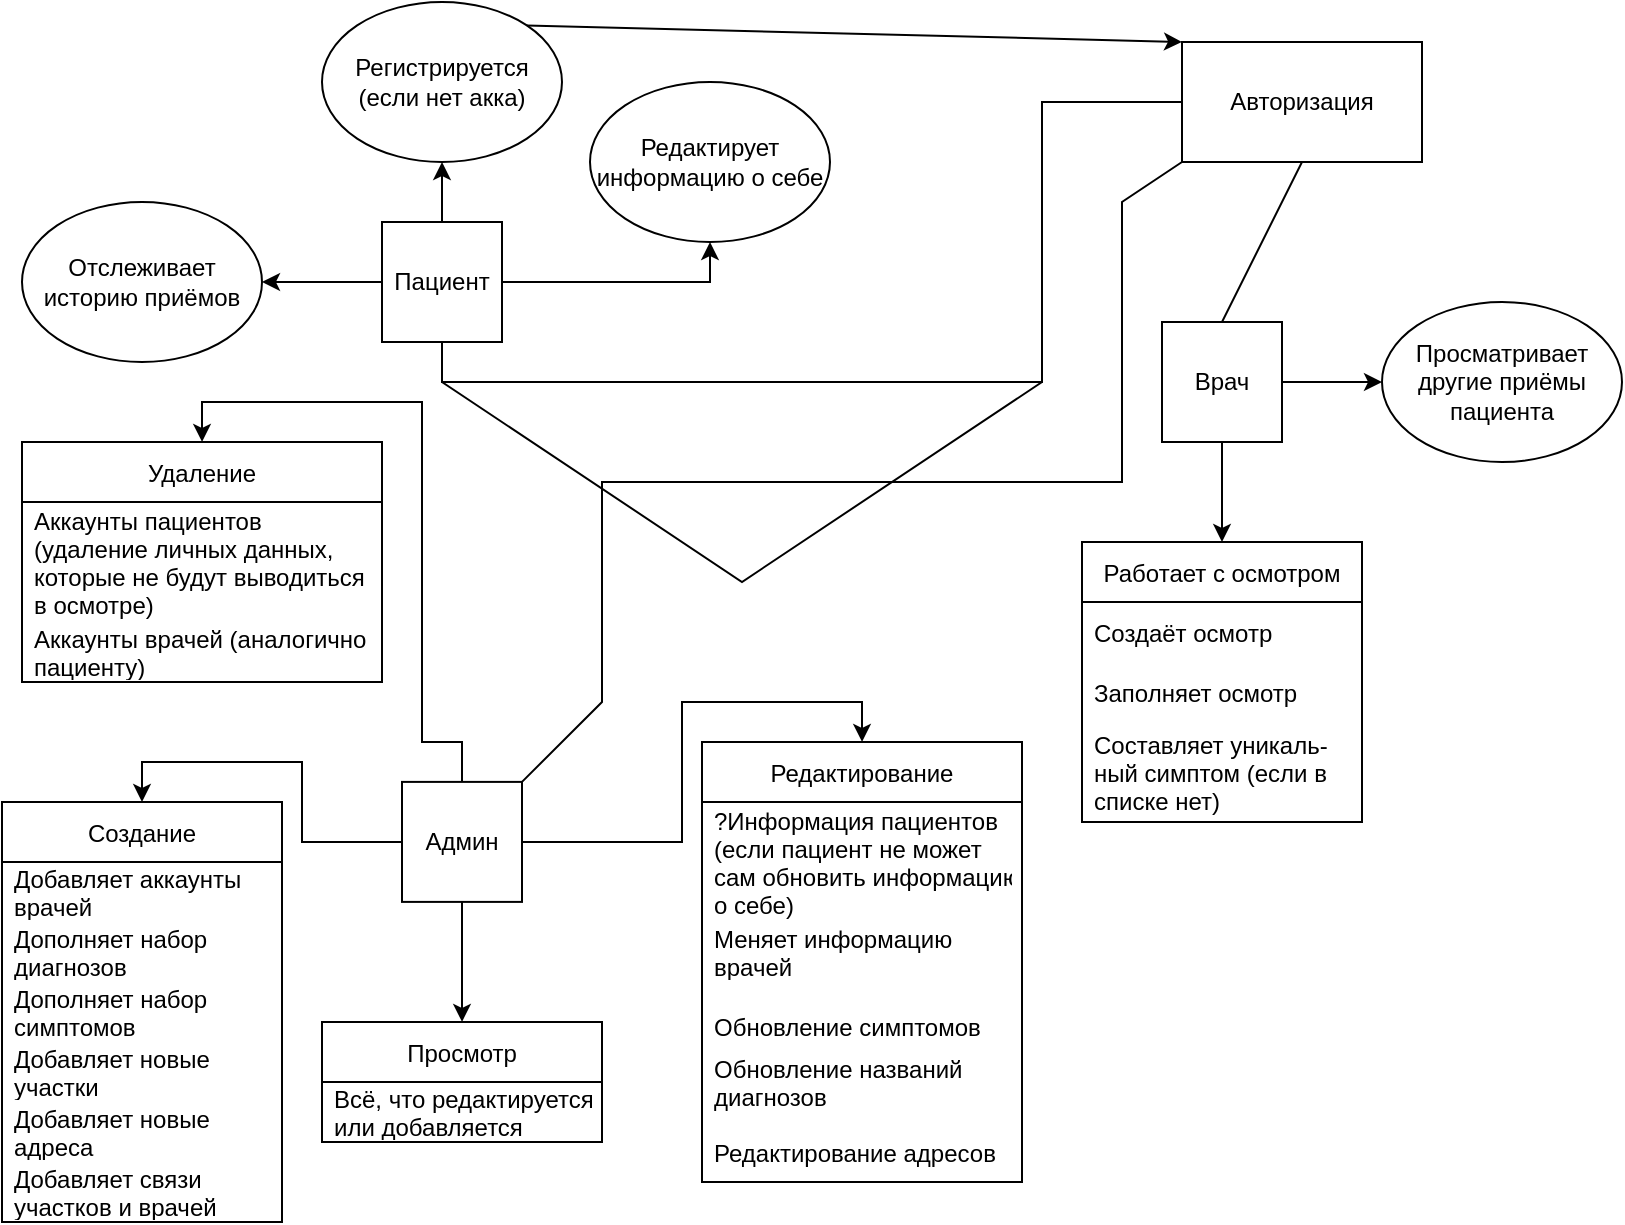 <mxfile version="20.3.0" type="device" pages="4"><diagram id="STMAJj8neRGxxWx9P_rT" name="Страница 1"><mxGraphModel dx="1038" dy="649" grid="1" gridSize="10" guides="1" tooltips="1" connect="1" arrows="1" fold="1" page="1" pageScale="1" pageWidth="827" pageHeight="1169" math="0" shadow="0"><root><mxCell id="0"/><mxCell id="1" parent="0"/><mxCell id="vxgDh4czj6DmxQm876m2-1" value="Авторизация" style="rounded=0;whiteSpace=wrap;html=1;" parent="1" vertex="1"><mxGeometry x="590" y="30" width="120" height="60" as="geometry"/></mxCell><mxCell id="vxgDh4czj6DmxQm876m2-8" style="edgeStyle=orthogonalEdgeStyle;rounded=0;orthogonalLoop=1;jettySize=auto;html=1;entryX=0.5;entryY=1;entryDx=0;entryDy=0;" parent="1" source="vxgDh4czj6DmxQm876m2-2" target="vxgDh4czj6DmxQm876m2-4" edge="1"><mxGeometry relative="1" as="geometry"/></mxCell><mxCell id="vxgDh4czj6DmxQm876m2-9" style="edgeStyle=orthogonalEdgeStyle;rounded=0;orthogonalLoop=1;jettySize=auto;html=1;entryX=1;entryY=0.5;entryDx=0;entryDy=0;" parent="1" source="vxgDh4czj6DmxQm876m2-2" target="vxgDh4czj6DmxQm876m2-5" edge="1"><mxGeometry relative="1" as="geometry"/></mxCell><mxCell id="vxgDh4czj6DmxQm876m2-37" style="edgeStyle=orthogonalEdgeStyle;rounded=0;orthogonalLoop=1;jettySize=auto;html=1;entryX=0.5;entryY=1;entryDx=0;entryDy=0;" parent="1" source="vxgDh4czj6DmxQm876m2-2" target="vxgDh4czj6DmxQm876m2-36" edge="1"><mxGeometry relative="1" as="geometry"/></mxCell><mxCell id="vxgDh4czj6DmxQm876m2-2" value="Пациент" style="rounded=0;whiteSpace=wrap;html=1;" parent="1" vertex="1"><mxGeometry x="190" y="120" width="60" height="60" as="geometry"/></mxCell><mxCell id="vxgDh4czj6DmxQm876m2-18" style="edgeStyle=orthogonalEdgeStyle;rounded=0;orthogonalLoop=1;jettySize=auto;html=1;entryX=0.5;entryY=0;entryDx=0;entryDy=0;" parent="1" source="vxgDh4czj6DmxQm876m2-3" target="vxgDh4czj6DmxQm876m2-11" edge="1"><mxGeometry relative="1" as="geometry"/></mxCell><mxCell id="vxgDh4czj6DmxQm876m2-19" style="edgeStyle=orthogonalEdgeStyle;rounded=0;orthogonalLoop=1;jettySize=auto;html=1;entryX=0;entryY=0.5;entryDx=0;entryDy=0;" parent="1" source="vxgDh4czj6DmxQm876m2-3" target="vxgDh4czj6DmxQm876m2-17" edge="1"><mxGeometry relative="1" as="geometry"/></mxCell><mxCell id="vxgDh4czj6DmxQm876m2-3" value="Врач" style="rounded=0;whiteSpace=wrap;html=1;" parent="1" vertex="1"><mxGeometry x="580" y="170" width="60" height="60" as="geometry"/></mxCell><mxCell id="vxgDh4czj6DmxQm876m2-4" value="Регистрируется (если нет акка)" style="ellipse;whiteSpace=wrap;html=1;" parent="1" vertex="1"><mxGeometry x="160" y="10" width="120" height="80" as="geometry"/></mxCell><mxCell id="vxgDh4czj6DmxQm876m2-5" value="Отслеживает историю приёмов" style="ellipse;whiteSpace=wrap;html=1;" parent="1" vertex="1"><mxGeometry x="10" y="110" width="120" height="80" as="geometry"/></mxCell><mxCell id="vxgDh4czj6DmxQm876m2-11" value="Работает с осмотром" style="swimlane;fontStyle=0;childLayout=stackLayout;horizontal=1;startSize=30;horizontalStack=0;resizeParent=1;resizeParentMax=0;resizeLast=0;collapsible=1;marginBottom=0;" parent="1" vertex="1"><mxGeometry x="540" y="280" width="140" height="140" as="geometry"><mxRectangle x="620" y="360" width="160" height="30" as="alternateBounds"/></mxGeometry></mxCell><mxCell id="vxgDh4czj6DmxQm876m2-12" value="Создаёт осмотр" style="text;strokeColor=none;fillColor=none;align=left;verticalAlign=middle;spacingLeft=4;spacingRight=4;overflow=hidden;points=[[0,0.5],[1,0.5]];portConstraint=eastwest;rotatable=0;" parent="vxgDh4czj6DmxQm876m2-11" vertex="1"><mxGeometry y="30" width="140" height="30" as="geometry"/></mxCell><mxCell id="vxgDh4czj6DmxQm876m2-13" value="Заполняет осмотр" style="text;strokeColor=none;fillColor=none;align=left;verticalAlign=middle;spacingLeft=4;spacingRight=4;overflow=hidden;points=[[0,0.5],[1,0.5]];portConstraint=eastwest;rotatable=0;" parent="vxgDh4czj6DmxQm876m2-11" vertex="1"><mxGeometry y="60" width="140" height="30" as="geometry"/></mxCell><mxCell id="vxgDh4czj6DmxQm876m2-14" value="Составляет уникаль-&#10;ный симптом (если в &#10;списке нет)" style="text;strokeColor=none;fillColor=none;align=left;verticalAlign=middle;spacingLeft=4;spacingRight=4;overflow=hidden;points=[[0,0.5],[1,0.5]];portConstraint=eastwest;rotatable=0;" parent="vxgDh4czj6DmxQm876m2-11" vertex="1"><mxGeometry y="90" width="140" height="50" as="geometry"/></mxCell><mxCell id="vxgDh4czj6DmxQm876m2-17" value="Просматривает другие приёмы пациента" style="ellipse;whiteSpace=wrap;html=1;" parent="1" vertex="1"><mxGeometry x="690" y="160" width="120" height="80" as="geometry"/></mxCell><mxCell id="vxgDh4czj6DmxQm876m2-23" value="Создание" style="swimlane;fontStyle=0;childLayout=stackLayout;horizontal=1;startSize=30;horizontalStack=0;resizeParent=1;resizeParentMax=0;resizeLast=0;collapsible=1;marginBottom=0;" parent="1" vertex="1"><mxGeometry y="410" width="140" height="210" as="geometry"/></mxCell><mxCell id="vxgDh4czj6DmxQm876m2-25" value="Добавляет аккаунты&#10;врачей" style="text;strokeColor=none;fillColor=none;align=left;verticalAlign=middle;spacingLeft=4;spacingRight=4;overflow=hidden;points=[[0,0.5],[1,0.5]];portConstraint=eastwest;rotatable=0;" parent="vxgDh4czj6DmxQm876m2-23" vertex="1"><mxGeometry y="30" width="140" height="30" as="geometry"/></mxCell><mxCell id="vxgDh4czj6DmxQm876m2-26" value="Дополняет набор&#10;диагнозов" style="text;strokeColor=none;fillColor=none;align=left;verticalAlign=middle;spacingLeft=4;spacingRight=4;overflow=hidden;points=[[0,0.5],[1,0.5]];portConstraint=eastwest;rotatable=0;" parent="vxgDh4czj6DmxQm876m2-23" vertex="1"><mxGeometry y="60" width="140" height="30" as="geometry"/></mxCell><mxCell id="vxgDh4czj6DmxQm876m2-46" value="Дополняет набор&#10;симптомов" style="text;strokeColor=none;fillColor=none;align=left;verticalAlign=middle;spacingLeft=4;spacingRight=4;overflow=hidden;points=[[0,0.5],[1,0.5]];portConstraint=eastwest;rotatable=0;" parent="vxgDh4czj6DmxQm876m2-23" vertex="1"><mxGeometry y="90" width="140" height="30" as="geometry"/></mxCell><mxCell id="vxgDh4czj6DmxQm876m2-24" value="Добавляет новые &#10;участки" style="text;strokeColor=none;fillColor=none;align=left;verticalAlign=middle;spacingLeft=4;spacingRight=4;overflow=hidden;points=[[0,0.5],[1,0.5]];portConstraint=eastwest;rotatable=0;" parent="vxgDh4czj6DmxQm876m2-23" vertex="1"><mxGeometry y="120" width="140" height="30" as="geometry"/></mxCell><mxCell id="vxgDh4czj6DmxQm876m2-50" value="Добавляет новые &#10;адреса" style="text;strokeColor=none;fillColor=none;align=left;verticalAlign=middle;spacingLeft=4;spacingRight=4;overflow=hidden;points=[[0,0.5],[1,0.5]];portConstraint=eastwest;rotatable=0;" parent="vxgDh4czj6DmxQm876m2-23" vertex="1"><mxGeometry y="150" width="140" height="30" as="geometry"/></mxCell><mxCell id="vxgDh4czj6DmxQm876m2-51" value="Добавляет связи&#10;участков и врачей" style="text;strokeColor=none;fillColor=none;align=left;verticalAlign=middle;spacingLeft=4;spacingRight=4;overflow=hidden;points=[[0,0.5],[1,0.5]];portConstraint=eastwest;rotatable=0;" parent="vxgDh4czj6DmxQm876m2-23" vertex="1"><mxGeometry y="180" width="140" height="30" as="geometry"/></mxCell><mxCell id="vxgDh4czj6DmxQm876m2-31" value="Редактирование" style="swimlane;fontStyle=0;childLayout=stackLayout;horizontal=1;startSize=30;horizontalStack=0;resizeParent=1;resizeParentMax=0;resizeLast=0;collapsible=1;marginBottom=0;" parent="1" vertex="1"><mxGeometry x="350" y="379.95" width="160" height="220" as="geometry"/></mxCell><mxCell id="vxgDh4czj6DmxQm876m2-45" value="?Информация пациентов &#10;(если пациент не может &#10;сам обновить информацию&#10;о себе)" style="text;strokeColor=none;fillColor=none;align=left;verticalAlign=middle;spacingLeft=4;spacingRight=4;overflow=hidden;points=[[0,0.5],[1,0.5]];portConstraint=eastwest;rotatable=0;" parent="vxgDh4czj6DmxQm876m2-31" vertex="1"><mxGeometry y="30" width="160" height="60" as="geometry"/></mxCell><mxCell id="vxgDh4czj6DmxQm876m2-33" value="Меняет информацию&#10;врачей" style="text;strokeColor=none;fillColor=none;align=left;verticalAlign=middle;spacingLeft=4;spacingRight=4;overflow=hidden;points=[[0,0.5],[1,0.5]];portConstraint=eastwest;rotatable=0;" parent="vxgDh4czj6DmxQm876m2-31" vertex="1"><mxGeometry y="90" width="160" height="30" as="geometry"/></mxCell><mxCell id="vxgDh4czj6DmxQm876m2-39" value="&#10;Обновление симптомов" style="text;strokeColor=none;fillColor=none;align=left;verticalAlign=middle;spacingLeft=4;spacingRight=4;overflow=hidden;points=[[0,0.5],[1,0.5]];portConstraint=eastwest;rotatable=0;" parent="vxgDh4czj6DmxQm876m2-31" vertex="1"><mxGeometry y="120" width="160" height="30" as="geometry"/></mxCell><mxCell id="vxgDh4czj6DmxQm876m2-48" value="Обновление названий &#10;диагнозов" style="text;strokeColor=none;fillColor=none;align=left;verticalAlign=middle;spacingLeft=4;spacingRight=4;overflow=hidden;points=[[0,0.5],[1,0.5]];portConstraint=eastwest;rotatable=0;" parent="vxgDh4czj6DmxQm876m2-31" vertex="1"><mxGeometry y="150" width="160" height="40" as="geometry"/></mxCell><mxCell id="vxgDh4czj6DmxQm876m2-49" value="Редактирование адресов" style="text;strokeColor=none;fillColor=none;align=left;verticalAlign=middle;spacingLeft=4;spacingRight=4;overflow=hidden;points=[[0,0.5],[1,0.5]];portConstraint=eastwest;rotatable=0;" parent="vxgDh4czj6DmxQm876m2-31" vertex="1"><mxGeometry y="190" width="160" height="30" as="geometry"/></mxCell><mxCell id="vxgDh4czj6DmxQm876m2-57" style="edgeStyle=orthogonalEdgeStyle;rounded=0;orthogonalLoop=1;jettySize=auto;html=1;entryX=0.5;entryY=0;entryDx=0;entryDy=0;" parent="1" source="vxgDh4czj6DmxQm876m2-35" target="vxgDh4czj6DmxQm876m2-31" edge="1"><mxGeometry relative="1" as="geometry"><Array as="points"><mxPoint x="340" y="429.95"/><mxPoint x="340" y="359.95"/><mxPoint x="430" y="359.95"/></Array></mxGeometry></mxCell><mxCell id="vxgDh4czj6DmxQm876m2-58" style="edgeStyle=orthogonalEdgeStyle;rounded=0;orthogonalLoop=1;jettySize=auto;html=1;entryX=0.5;entryY=0;entryDx=0;entryDy=0;" parent="1" source="vxgDh4czj6DmxQm876m2-35" target="vxgDh4czj6DmxQm876m2-23" edge="1"><mxGeometry relative="1" as="geometry"><Array as="points"><mxPoint x="150" y="429.95"/><mxPoint x="150" y="389.95"/><mxPoint x="70" y="389.95"/></Array></mxGeometry></mxCell><mxCell id="vxgDh4czj6DmxQm876m2-59" style="edgeStyle=orthogonalEdgeStyle;rounded=0;orthogonalLoop=1;jettySize=auto;html=1;entryX=0.5;entryY=0;entryDx=0;entryDy=0;" parent="1" source="vxgDh4czj6DmxQm876m2-35" target="vxgDh4czj6DmxQm876m2-40" edge="1"><mxGeometry relative="1" as="geometry"><Array as="points"><mxPoint x="230" y="380"/><mxPoint x="210" y="380"/><mxPoint x="210" y="210"/><mxPoint x="100" y="210"/></Array></mxGeometry></mxCell><mxCell id="vxgDh4czj6DmxQm876m2-60" style="edgeStyle=orthogonalEdgeStyle;rounded=0;orthogonalLoop=1;jettySize=auto;html=1;entryX=0.5;entryY=0;entryDx=0;entryDy=0;" parent="1" source="vxgDh4czj6DmxQm876m2-35" target="vxgDh4czj6DmxQm876m2-53" edge="1"><mxGeometry relative="1" as="geometry"/></mxCell><mxCell id="vxgDh4czj6DmxQm876m2-35" value="Админ" style="whiteSpace=wrap;html=1;aspect=fixed;" parent="1" vertex="1"><mxGeometry x="200" y="399.95" width="60" height="60" as="geometry"/></mxCell><mxCell id="vxgDh4czj6DmxQm876m2-36" value="Редактирует информацию о себе" style="ellipse;whiteSpace=wrap;html=1;" parent="1" vertex="1"><mxGeometry x="294" y="50" width="120" height="80" as="geometry"/></mxCell><mxCell id="vxgDh4czj6DmxQm876m2-40" value="Удаление" style="swimlane;fontStyle=0;childLayout=stackLayout;horizontal=1;startSize=30;horizontalStack=0;resizeParent=1;resizeParentMax=0;resizeLast=0;collapsible=1;marginBottom=0;" parent="1" vertex="1"><mxGeometry x="10" y="229.95" width="180" height="120" as="geometry"/></mxCell><mxCell id="vxgDh4czj6DmxQm876m2-41" value="Аккаунты пациентов &#10;(удаление личных данных, &#10;которые не будут выводиться &#10;в осмотре)" style="text;strokeColor=none;fillColor=none;align=left;verticalAlign=middle;spacingLeft=4;spacingRight=4;overflow=hidden;points=[[0,0.5],[1,0.5]];portConstraint=eastwest;rotatable=0;" parent="vxgDh4czj6DmxQm876m2-40" vertex="1"><mxGeometry y="30" width="180" height="60" as="geometry"/></mxCell><mxCell id="vxgDh4czj6DmxQm876m2-42" value="Аккаунты врачей (аналогично &#10;пациенту)" style="text;strokeColor=none;fillColor=none;align=left;verticalAlign=middle;spacingLeft=4;spacingRight=4;overflow=hidden;points=[[0,0.5],[1,0.5]];portConstraint=eastwest;rotatable=0;" parent="vxgDh4czj6DmxQm876m2-40" vertex="1"><mxGeometry y="90" width="180" height="30" as="geometry"/></mxCell><mxCell id="vxgDh4czj6DmxQm876m2-53" value="Просмотр" style="swimlane;fontStyle=0;childLayout=stackLayout;horizontal=1;startSize=30;horizontalStack=0;resizeParent=1;resizeParentMax=0;resizeLast=0;collapsible=1;marginBottom=0;" parent="1" vertex="1"><mxGeometry x="160" y="519.95" width="140" height="60" as="geometry"/></mxCell><mxCell id="vxgDh4czj6DmxQm876m2-54" value="Всё, что редактируется &#10;или добавляется" style="text;strokeColor=none;fillColor=none;align=left;verticalAlign=middle;spacingLeft=4;spacingRight=4;overflow=hidden;points=[[0,0.5],[1,0.5]];portConstraint=eastwest;rotatable=0;" parent="vxgDh4czj6DmxQm876m2-53" vertex="1"><mxGeometry y="30" width="140" height="30" as="geometry"/></mxCell><mxCell id="vxgDh4czj6DmxQm876m2-61" value="" style="endArrow=none;html=1;rounded=0;entryX=0;entryY=0.5;entryDx=0;entryDy=0;exitX=0.5;exitY=1;exitDx=0;exitDy=0;" parent="1" source="vxgDh4czj6DmxQm876m2-2" target="vxgDh4czj6DmxQm876m2-1" edge="1"><mxGeometry width="50" height="50" relative="1" as="geometry"><mxPoint x="390" y="350" as="sourcePoint"/><mxPoint x="440" y="300" as="targetPoint"/><Array as="points"><mxPoint x="220" y="200"/><mxPoint x="520" y="200"/><mxPoint x="520" y="60"/></Array></mxGeometry></mxCell><mxCell id="vxgDh4czj6DmxQm876m2-62" value="" style="endArrow=none;html=1;rounded=0;entryX=0.5;entryY=0;entryDx=0;entryDy=0;exitX=0.5;exitY=1;exitDx=0;exitDy=0;" parent="1" source="vxgDh4czj6DmxQm876m2-1" target="vxgDh4czj6DmxQm876m2-3" edge="1"><mxGeometry width="50" height="50" relative="1" as="geometry"><mxPoint x="390" y="350" as="sourcePoint"/><mxPoint x="440" y="300" as="targetPoint"/></mxGeometry></mxCell><mxCell id="vxgDh4czj6DmxQm876m2-63" value="" style="endArrow=none;html=1;rounded=0;entryX=0;entryY=1;entryDx=0;entryDy=0;exitX=1;exitY=0;exitDx=0;exitDy=0;" parent="1" source="vxgDh4czj6DmxQm876m2-35" target="vxgDh4czj6DmxQm876m2-1" edge="1"><mxGeometry width="50" height="50" relative="1" as="geometry"><mxPoint x="390" y="350" as="sourcePoint"/><mxPoint x="440" y="300" as="targetPoint"/><Array as="points"><mxPoint x="300" y="360"/><mxPoint x="300" y="250"/><mxPoint x="560" y="250"/><mxPoint x="560" y="110"/></Array></mxGeometry></mxCell><mxCell id="jBz7zmIiFwQtgoCBFrXn-1" value="" style="endArrow=classic;html=1;rounded=0;exitX=1;exitY=0;exitDx=0;exitDy=0;entryX=0;entryY=0;entryDx=0;entryDy=0;" parent="1" source="vxgDh4czj6DmxQm876m2-4" target="vxgDh4czj6DmxQm876m2-1" edge="1"><mxGeometry width="50" height="50" relative="1" as="geometry"><mxPoint x="390" y="360" as="sourcePoint"/><mxPoint x="440" y="310" as="targetPoint"/></mxGeometry></mxCell><mxCell id="Q0IEhVMNhoDuaQmeRanE-1" value="" style="endArrow=none;html=1;rounded=0;entryX=0;entryY=0.5;entryDx=0;entryDy=0;exitX=0.5;exitY=1;exitDx=0;exitDy=0;" parent="1" source="vxgDh4czj6DmxQm876m2-2" target="vxgDh4czj6DmxQm876m2-1" edge="1"><mxGeometry width="50" height="50" relative="1" as="geometry"><mxPoint x="220" y="180" as="sourcePoint"/><mxPoint x="590" y="60" as="targetPoint"/><Array as="points"><mxPoint x="220" y="200"/><mxPoint x="370" y="300"/><mxPoint x="520" y="200"/><mxPoint x="520" y="60"/></Array></mxGeometry></mxCell></root></mxGraphModel></diagram><diagram id="o5lsmYuv9_01qPW5cBTo" name="Страница 2"><mxGraphModel dx="1865" dy="649" grid="1" gridSize="10" guides="1" tooltips="1" connect="1" arrows="1" fold="1" page="1" pageScale="1" pageWidth="827" pageHeight="1169" math="0" shadow="0"><root><mxCell id="0"/><mxCell id="1" parent="0"/><mxCell id="X2ELF2vNzZWWFmrK18Xs-1" style="edgeStyle=orthogonalEdgeStyle;rounded=0;orthogonalLoop=1;jettySize=auto;html=1;entryX=0.5;entryY=0;entryDx=0;entryDy=0;" parent="1" source="X2ELF2vNzZWWFmrK18Xs-3" target="X2ELF2vNzZWWFmrK18Xs-4" edge="1"><mxGeometry relative="1" as="geometry"><Array as="points"><mxPoint x="100" y="240"/><mxPoint x="320" y="240"/></Array></mxGeometry></mxCell><mxCell id="X2ELF2vNzZWWFmrK18Xs-2" style="edgeStyle=orthogonalEdgeStyle;rounded=0;orthogonalLoop=1;jettySize=auto;html=1;entryX=0;entryY=0.5;entryDx=0;entryDy=0;" parent="1" source="X2ELF2vNzZWWFmrK18Xs-3" target="X2ELF2vNzZWWFmrK18Xs-8" edge="1"><mxGeometry relative="1" as="geometry"/></mxCell><mxCell id="X2ELF2vNzZWWFmrK18Xs-3" value="Врач" style="rounded=0;whiteSpace=wrap;html=1;" parent="1" vertex="1"><mxGeometry x="70" y="70" width="60" height="60" as="geometry"/></mxCell><mxCell id="X2ELF2vNzZWWFmrK18Xs-4" value="Работает с осмотром" style="swimlane;fontStyle=0;childLayout=stackLayout;horizontal=1;startSize=30;horizontalStack=0;resizeParent=1;resizeParentMax=0;resizeLast=0;collapsible=1;marginBottom=0;" parent="1" vertex="1"><mxGeometry x="240" y="350" width="160" height="140" as="geometry"><mxRectangle x="620" y="360" width="160" height="30" as="alternateBounds"/></mxGeometry></mxCell><mxCell id="X2ELF2vNzZWWFmrK18Xs-5" value="Создаёт осмотр (пустая &#10;форма)" style="text;strokeColor=none;fillColor=none;align=left;verticalAlign=middle;spacingLeft=4;spacingRight=4;overflow=hidden;points=[[0,0.5],[1,0.5]];portConstraint=eastwest;rotatable=0;" parent="X2ELF2vNzZWWFmrK18Xs-4" vertex="1"><mxGeometry y="30" width="160" height="30" as="geometry"/></mxCell><mxCell id="X2ELF2vNzZWWFmrK18Xs-6" value="Заполняет осмотр (вносит &#10;данные в форму)" style="text;strokeColor=none;fillColor=none;align=left;verticalAlign=middle;spacingLeft=4;spacingRight=4;overflow=hidden;points=[[0,0.5],[1,0.5]];portConstraint=eastwest;rotatable=0;" parent="X2ELF2vNzZWWFmrK18Xs-4" vertex="1"><mxGeometry y="60" width="160" height="30" as="geometry"/></mxCell><mxCell id="X2ELF2vNzZWWFmrK18Xs-7" value="Составляет уникаль-&#10;ный симптом (если в &#10;списке нет)" style="text;strokeColor=none;fillColor=none;align=left;verticalAlign=middle;spacingLeft=4;spacingRight=4;overflow=hidden;points=[[0,0.5],[1,0.5]];portConstraint=eastwest;rotatable=0;" parent="X2ELF2vNzZWWFmrK18Xs-4" vertex="1"><mxGeometry y="90" width="160" height="50" as="geometry"/></mxCell><mxCell id="X2ELF2vNzZWWFmrK18Xs-15" style="edgeStyle=orthogonalEdgeStyle;rounded=0;orthogonalLoop=1;jettySize=auto;html=1;entryX=0;entryY=0.5;entryDx=0;entryDy=0;" parent="1" source="X2ELF2vNzZWWFmrK18Xs-8" target="X2ELF2vNzZWWFmrK18Xs-13" edge="1"><mxGeometry relative="1" as="geometry"/></mxCell><mxCell id="X2ELF2vNzZWWFmrK18Xs-16" style="edgeStyle=orthogonalEdgeStyle;rounded=0;orthogonalLoop=1;jettySize=auto;html=1;entryX=0;entryY=0.5;entryDx=0;entryDy=0;" parent="1" source="X2ELF2vNzZWWFmrK18Xs-8" target="X2ELF2vNzZWWFmrK18Xs-14" edge="1"><mxGeometry relative="1" as="geometry"/></mxCell><mxCell id="X2ELF2vNzZWWFmrK18Xs-8" value="Просматривает другие приёмы пациента" style="ellipse;whiteSpace=wrap;html=1;" parent="1" vertex="1"><mxGeometry x="180" y="60" width="120" height="80" as="geometry"/></mxCell><mxCell id="X2ELF2vNzZWWFmrK18Xs-18" style="edgeStyle=orthogonalEdgeStyle;rounded=0;orthogonalLoop=1;jettySize=auto;html=1;entryX=0;entryY=0.5;entryDx=0;entryDy=0;exitX=1;exitY=0.25;exitDx=0;exitDy=0;" parent="1" source="X2ELF2vNzZWWFmrK18Xs-13" target="X2ELF2vNzZWWFmrK18Xs-17" edge="1"><mxGeometry relative="1" as="geometry"/></mxCell><mxCell id="X2ELF2vNzZWWFmrK18Xs-13" value="Получить краткий список всех приёмов пациента" style="text;html=1;strokeColor=none;fillColor=#d5e8d4;align=center;verticalAlign=middle;whiteSpace=wrap;rounded=0;" parent="1" vertex="1"><mxGeometry x="340" y="20" width="130" height="60" as="geometry"/></mxCell><mxCell id="X2ELF2vNzZWWFmrK18Xs-47" style="edgeStyle=orthogonalEdgeStyle;rounded=0;orthogonalLoop=1;jettySize=auto;html=1;entryX=0;entryY=0.5;entryDx=0;entryDy=0;exitX=1;exitY=0.25;exitDx=0;exitDy=0;" parent="1" source="X2ELF2vNzZWWFmrK18Xs-14" target="X2ELF2vNzZWWFmrK18Xs-21" edge="1"><mxGeometry relative="1" as="geometry"/></mxCell><mxCell id="X2ELF2vNzZWWFmrK18Xs-14" value="Получить конкретный приём по id" style="text;html=1;strokeColor=none;fillColor=#d5e8d4;align=center;verticalAlign=middle;whiteSpace=wrap;rounded=0;" parent="1" vertex="1"><mxGeometry x="340" y="150" width="115" height="40" as="geometry"/></mxCell><mxCell id="X2ELF2vNzZWWFmrK18Xs-17" value="pacient_id" style="rounded=0;whiteSpace=wrap;html=1;" parent="1" vertex="1"><mxGeometry x="510" y="25" width="90" height="20" as="geometry"/></mxCell><mxCell id="X2ELF2vNzZWWFmrK18Xs-20" style="edgeStyle=orthogonalEdgeStyle;rounded=0;orthogonalLoop=1;jettySize=auto;html=1;entryX=1;entryY=0.75;entryDx=0;entryDy=0;" parent="1" source="X2ELF2vNzZWWFmrK18Xs-19" target="X2ELF2vNzZWWFmrK18Xs-13" edge="1"><mxGeometry relative="1" as="geometry"/></mxCell><mxCell id="X2ELF2vNzZWWFmrK18Xs-19" value="{&quot;check_ups&quot; : [&lt;br&gt;check_up{&lt;br&gt;check_up_id, date, &lt;b&gt;doctor_FIO&lt;/b&gt;, patient_id, &lt;b&gt;diagnosis_name&lt;/b&gt;&lt;br&gt;},....&lt;br&gt;]}" style="rounded=0;whiteSpace=wrap;html=1;" parent="1" vertex="1"><mxGeometry x="620" y="10" width="130" height="110" as="geometry"/></mxCell><mxCell id="X2ELF2vNzZWWFmrK18Xs-21" value="check_up_id" style="rounded=0;whiteSpace=wrap;html=1;" parent="1" vertex="1"><mxGeometry x="500" y="150" width="80" height="20" as="geometry"/></mxCell><mxCell id="X2ELF2vNzZWWFmrK18Xs-24" style="edgeStyle=orthogonalEdgeStyle;rounded=0;orthogonalLoop=1;jettySize=auto;html=1;entryX=1;entryY=0.75;entryDx=0;entryDy=0;" parent="1" source="X2ELF2vNzZWWFmrK18Xs-23" target="X2ELF2vNzZWWFmrK18Xs-14" edge="1"><mxGeometry relative="1" as="geometry"><Array as="points"><mxPoint x="538" y="220"/><mxPoint x="538" y="180"/></Array></mxGeometry></mxCell><mxCell id="X2ELF2vNzZWWFmrK18Xs-23" value="{&quot;check_up&quot; : [&lt;br&gt;check_up_id, &lt;b&gt;check_up_place&lt;/b&gt;, date, &lt;b&gt;doctor_FIO&lt;/b&gt;, &lt;b&gt;diagnosis_name&lt;/b&gt;, prescription, &lt;b&gt;symptoms_name_list[ ]&lt;/b&gt;&lt;br&gt;]}" style="rounded=0;whiteSpace=wrap;html=1;" parent="1" vertex="1"><mxGeometry x="620" y="160" width="150" height="120" as="geometry"/></mxCell><mxCell id="X2ELF2vNzZWWFmrK18Xs-25" value="" style="endArrow=classic;html=1;rounded=0;entryX=1;entryY=0.5;entryDx=0;entryDy=0;exitX=0;exitY=0.5;exitDx=0;exitDy=0;" parent="1" source="X2ELF2vNzZWWFmrK18Xs-26" target="X2ELF2vNzZWWFmrK18Xs-5" edge="1"><mxGeometry width="50" height="50" relative="1" as="geometry"><mxPoint x="450" y="470" as="sourcePoint"/><mxPoint x="430" y="410" as="targetPoint"/></mxGeometry></mxCell><mxCell id="X2ELF2vNzZWWFmrK18Xs-26" value="Получить список симтомов &#10;(при создании осмотра)" style="text;strokeColor=none;fillColor=#d5e8d4;align=left;verticalAlign=middle;spacingLeft=4;spacingRight=4;overflow=hidden;points=[[0,0.5],[1,0.5]];portConstraint=eastwest;rotatable=0;" parent="1" vertex="1"><mxGeometry x="442.5" y="370" width="170" height="30" as="geometry"/></mxCell><mxCell id="X2ELF2vNzZWWFmrK18Xs-28" style="edgeStyle=orthogonalEdgeStyle;rounded=0;orthogonalLoop=1;jettySize=auto;html=1;entryX=0;entryY=0.5;entryDx=0;entryDy=0;exitX=0.997;exitY=0.17;exitDx=0;exitDy=0;exitPerimeter=0;" parent="1" source="X2ELF2vNzZWWFmrK18Xs-26" target="X2ELF2vNzZWWFmrK18Xs-27" edge="1"><mxGeometry relative="1" as="geometry"><mxPoint x="622.5" y="330" as="sourcePoint"/></mxGeometry></mxCell><mxCell id="X2ELF2vNzZWWFmrK18Xs-27" value="" style="rounded=0;whiteSpace=wrap;html=1;" parent="1" vertex="1"><mxGeometry x="672.5" y="370" width="30" height="10" as="geometry"/></mxCell><mxCell id="X2ELF2vNzZWWFmrK18Xs-30" style="edgeStyle=orthogonalEdgeStyle;rounded=0;orthogonalLoop=1;jettySize=auto;html=1;entryX=1.01;entryY=0.78;entryDx=0;entryDy=0;entryPerimeter=0;" parent="1" source="X2ELF2vNzZWWFmrK18Xs-29" target="X2ELF2vNzZWWFmrK18Xs-26" edge="1"><mxGeometry relative="1" as="geometry"/></mxCell><mxCell id="X2ELF2vNzZWWFmrK18Xs-29" value="{&quot;symptom_list&quot;:[{&lt;br&gt;symptom_id, symptom_name},....&lt;br&gt;]}" style="rounded=0;whiteSpace=wrap;html=1;" parent="1" vertex="1"><mxGeometry x="680" y="384" width="120" height="60" as="geometry"/></mxCell><mxCell id="X2ELF2vNzZWWFmrK18Xs-46" style="edgeStyle=orthogonalEdgeStyle;rounded=0;orthogonalLoop=1;jettySize=auto;html=1;entryX=0.5;entryY=0;entryDx=0;entryDy=0;exitX=0.823;exitY=1.022;exitDx=0;exitDy=0;exitPerimeter=0;" parent="1" source="X2ELF2vNzZWWFmrK18Xs-31" target="X2ELF2vNzZWWFmrK18Xs-35" edge="1"><mxGeometry relative="1" as="geometry"/></mxCell><mxCell id="X2ELF2vNzZWWFmrK18Xs-31" value="Отправить новый осмотр" style="text;strokeColor=#b85450;fillColor=#f8cecc;align=left;verticalAlign=middle;spacingLeft=4;spacingRight=4;overflow=hidden;points=[[0,0.5],[1,0.5]];portConstraint=eastwest;rotatable=0;" parent="1" vertex="1"><mxGeometry x="240" y="520" width="160" height="30" as="geometry"/></mxCell><mxCell id="X2ELF2vNzZWWFmrK18Xs-32" value="" style="endArrow=classic;html=1;rounded=0;exitX=0.498;exitY=1.006;exitDx=0;exitDy=0;exitPerimeter=0;" parent="1" source="X2ELF2vNzZWWFmrK18Xs-7" edge="1"><mxGeometry width="50" height="50" relative="1" as="geometry"><mxPoint x="410" y="480" as="sourcePoint"/><mxPoint x="320" y="520" as="targetPoint"/></mxGeometry></mxCell><mxCell id="X2ELF2vNzZWWFmrK18Xs-34" style="edgeStyle=orthogonalEdgeStyle;rounded=0;orthogonalLoop=1;jettySize=auto;html=1;entryX=0.246;entryY=1.022;entryDx=0;entryDy=0;entryPerimeter=0;" parent="1" source="X2ELF2vNzZWWFmrK18Xs-33" target="X2ELF2vNzZWWFmrK18Xs-31" edge="1"><mxGeometry relative="1" as="geometry"/></mxCell><mxCell id="X2ELF2vNzZWWFmrK18Xs-33" value="check_up_id" style="rounded=0;whiteSpace=wrap;html=1;" parent="1" vertex="1"><mxGeometry x="230" y="600" width="80" height="20" as="geometry"/></mxCell><mxCell id="X2ELF2vNzZWWFmrK18Xs-35" value="{&quot;check_up&quot;:&lt;br&gt;{check_up_place_id, patient_id, doctor_id, diagnosis_id, prescription, &lt;b&gt;symptoms_list&lt;/b&gt;[symptom_id or description&lt;br&gt;]}}" style="rounded=0;whiteSpace=wrap;html=1;" parent="1" vertex="1"><mxGeometry x="350" y="600" width="170" height="120" as="geometry"/></mxCell><mxCell id="X2ELF2vNzZWWFmrK18Xs-39" value="" style="endArrow=classic;html=1;rounded=0;entryX=1;entryY=0.5;entryDx=0;entryDy=0;exitX=0;exitY=0.5;exitDx=0;exitDy=0;" parent="1" source="X2ELF2vNzZWWFmrK18Xs-40" target="X2ELF2vNzZWWFmrK18Xs-5" edge="1"><mxGeometry width="50" height="50" relative="1" as="geometry"><mxPoint x="450" y="480" as="sourcePoint"/><mxPoint x="460" y="410" as="targetPoint"/></mxGeometry></mxCell><mxCell id="X2ELF2vNzZWWFmrK18Xs-40" value="Получить список мест осмотра" style="text;strokeColor=none;fillColor=#d5e8d4;align=left;verticalAlign=middle;spacingLeft=4;spacingRight=4;overflow=hidden;points=[[0,0.5],[1,0.5]];portConstraint=eastwest;rotatable=0;" parent="1" vertex="1"><mxGeometry x="436.25" y="410" width="182.5" height="30" as="geometry"/></mxCell><mxCell id="X2ELF2vNzZWWFmrK18Xs-42" style="edgeStyle=orthogonalEdgeStyle;rounded=0;orthogonalLoop=1;jettySize=auto;html=1;entryX=0;entryY=0.5;entryDx=0;entryDy=0;exitX=1.004;exitY=0.292;exitDx=0;exitDy=0;exitPerimeter=0;" parent="1" source="X2ELF2vNzZWWFmrK18Xs-40" target="X2ELF2vNzZWWFmrK18Xs-43" edge="1"><mxGeometry relative="1" as="geometry"><mxPoint x="619.49" y="465.1" as="sourcePoint"/></mxGeometry></mxCell><mxCell id="X2ELF2vNzZWWFmrK18Xs-43" value="" style="rounded=0;whiteSpace=wrap;html=1;" parent="1" vertex="1"><mxGeometry x="679" y="455" width="30" height="10" as="geometry"/></mxCell><mxCell id="X2ELF2vNzZWWFmrK18Xs-45" style="edgeStyle=orthogonalEdgeStyle;rounded=0;orthogonalLoop=1;jettySize=auto;html=1;entryX=1.002;entryY=0.78;entryDx=0;entryDy=0;entryPerimeter=0;" parent="1" source="X2ELF2vNzZWWFmrK18Xs-44" target="X2ELF2vNzZWWFmrK18Xs-40" edge="1"><mxGeometry relative="1" as="geometry"/></mxCell><mxCell id="X2ELF2vNzZWWFmrK18Xs-44" value="{&quot;check_up_places&quot;:[{&lt;br&gt;check_up_place_id, place},....&lt;br&gt;]}" style="rounded=0;whiteSpace=wrap;html=1;" parent="1" vertex="1"><mxGeometry x="564" y="470" width="120" height="60" as="geometry"/></mxCell><mxCell id="X2ELF2vNzZWWFmrK18Xs-48" value="" style="endArrow=classic;html=1;rounded=0;entryX=0;entryY=0.5;entryDx=0;entryDy=0;exitX=1;exitY=0.5;exitDx=0;exitDy=0;" parent="1" source="X2ELF2vNzZWWFmrK18Xs-49" target="X2ELF2vNzZWWFmrK18Xs-5" edge="1"><mxGeometry width="50" height="50" relative="1" as="geometry"><mxPoint x="120" y="430" as="sourcePoint"/><mxPoint x="170" y="380" as="targetPoint"/></mxGeometry></mxCell><mxCell id="X2ELF2vNzZWWFmrK18Xs-51" style="edgeStyle=orthogonalEdgeStyle;rounded=0;orthogonalLoop=1;jettySize=auto;html=1;entryX=1;entryY=0.5;entryDx=0;entryDy=0;exitX=0;exitY=0.25;exitDx=0;exitDy=0;" parent="1" source="X2ELF2vNzZWWFmrK18Xs-49" target="X2ELF2vNzZWWFmrK18Xs-50" edge="1"><mxGeometry relative="1" as="geometry"/></mxCell><mxCell id="ptidHTQuWzNwxTB5Cev5-1" style="edgeStyle=orthogonalEdgeStyle;rounded=0;orthogonalLoop=1;jettySize=auto;html=1;entryX=0.5;entryY=0;entryDx=0;entryDy=0;exitX=0.5;exitY=0;exitDx=0;exitDy=0;" edge="1" parent="1" source="X2ELF2vNzZWWFmrK18Xs-49" target="X2ELF2vNzZWWFmrK18Xs-8"><mxGeometry relative="1" as="geometry"><Array as="points"><mxPoint x="115" y="270"/><mxPoint x="50" y="270"/><mxPoint x="50" y="40"/><mxPoint x="240" y="40"/></Array></mxGeometry></mxCell><mxCell id="X2ELF2vNzZWWFmrK18Xs-49" value="Получить список всех пациентов на участке врача" style="text;html=1;strokeColor=none;fillColor=#d5e8d4;align=center;verticalAlign=middle;whiteSpace=wrap;rounded=0;" parent="1" vertex="1"><mxGeometry x="30" y="380" width="170" height="30" as="geometry"/></mxCell><mxCell id="X2ELF2vNzZWWFmrK18Xs-50" value="doctor_id" style="rounded=0;whiteSpace=wrap;html=1;" parent="1" vertex="1"><mxGeometry x="-80" y="378" width="70" height="20" as="geometry"/></mxCell><mxCell id="X2ELF2vNzZWWFmrK18Xs-53" style="edgeStyle=orthogonalEdgeStyle;rounded=0;orthogonalLoop=1;jettySize=auto;html=1;entryX=0;entryY=0.75;entryDx=0;entryDy=0;" parent="1" source="X2ELF2vNzZWWFmrK18Xs-52" target="X2ELF2vNzZWWFmrK18Xs-49" edge="1"><mxGeometry relative="1" as="geometry"/></mxCell><mxCell id="X2ELF2vNzZWWFmrK18Xs-52" value="{&quot;pacient_list&quot;:[&lt;br&gt;{pacient_id, &lt;b&gt;pacient_FIO&lt;/b&gt;, &lt;b&gt;gender&lt;/b&gt;, born_date, email},...&lt;br&gt;]}" style="rounded=0;whiteSpace=wrap;html=1;" parent="1" vertex="1"><mxGeometry x="-140" y="410" width="125" height="80" as="geometry"/></mxCell></root></mxGraphModel></diagram><diagram id="Y77inDcEsRzPKV5m5BaD" name="Страница 3"><mxGraphModel dx="1038" dy="649" grid="1" gridSize="10" guides="1" tooltips="1" connect="1" arrows="1" fold="1" page="1" pageScale="1" pageWidth="827" pageHeight="1169" math="0" shadow="0"><root><mxCell id="0"/><mxCell id="1" parent="0"/><mxCell id="hnPPRGkqwR3E0gcM2_XN-1" style="edgeStyle=orthogonalEdgeStyle;rounded=0;orthogonalLoop=1;jettySize=auto;html=1;entryX=0.5;entryY=1;entryDx=0;entryDy=0;" parent="1" source="hnPPRGkqwR3E0gcM2_XN-4" target="hnPPRGkqwR3E0gcM2_XN-5" edge="1"><mxGeometry relative="1" as="geometry"/></mxCell><mxCell id="hnPPRGkqwR3E0gcM2_XN-2" style="edgeStyle=orthogonalEdgeStyle;rounded=0;orthogonalLoop=1;jettySize=auto;html=1;entryX=0;entryY=0.5;entryDx=0;entryDy=0;" parent="1" source="hnPPRGkqwR3E0gcM2_XN-4" target="hnPPRGkqwR3E0gcM2_XN-6" edge="1"><mxGeometry relative="1" as="geometry"/></mxCell><mxCell id="hnPPRGkqwR3E0gcM2_XN-3" style="edgeStyle=orthogonalEdgeStyle;rounded=0;orthogonalLoop=1;jettySize=auto;html=1;entryX=0.5;entryY=0;entryDx=0;entryDy=0;" parent="1" source="hnPPRGkqwR3E0gcM2_XN-4" target="hnPPRGkqwR3E0gcM2_XN-7" edge="1"><mxGeometry relative="1" as="geometry"/></mxCell><mxCell id="hnPPRGkqwR3E0gcM2_XN-4" value="Пациент" style="rounded=0;whiteSpace=wrap;html=1;" parent="1" vertex="1"><mxGeometry x="121" y="120" width="60" height="60" as="geometry"/></mxCell><mxCell id="hnPPRGkqwR3E0gcM2_XN-5" value="Регистрируется (если нет акка)" style="ellipse;whiteSpace=wrap;html=1;" parent="1" vertex="1"><mxGeometry x="91" y="10" width="120" height="80" as="geometry"/></mxCell><mxCell id="hnPPRGkqwR3E0gcM2_XN-6" value="Отслеживает историю приёмов" style="ellipse;whiteSpace=wrap;html=1;" parent="1" vertex="1"><mxGeometry x="225" y="110" width="120" height="80" as="geometry"/></mxCell><mxCell id="dNIIg0uMvZ5Bzb5tQUe7-5" style="edgeStyle=orthogonalEdgeStyle;rounded=0;orthogonalLoop=1;jettySize=auto;html=1;entryX=0.5;entryY=0;entryDx=0;entryDy=0;" parent="1" source="hnPPRGkqwR3E0gcM2_XN-7" target="dNIIg0uMvZ5Bzb5tQUe7-4" edge="1"><mxGeometry relative="1" as="geometry"/></mxCell><mxCell id="hnPPRGkqwR3E0gcM2_XN-7" value="Редактирует информацию о себе" style="ellipse;whiteSpace=wrap;html=1;" parent="1" vertex="1"><mxGeometry x="91" y="260" width="120" height="80" as="geometry"/></mxCell><mxCell id="f2DYDYdqLQU1wB_uzBOL-6" value="" style="group;fillColor=#d5e8d4;strokeColor=#82b366;" parent="1" vertex="1" connectable="0"><mxGeometry x="351" y="10" width="455" height="330" as="geometry"/></mxCell><mxCell id="f2DYDYdqLQU1wB_uzBOL-5" value="Уже сделано у врача" style="rounded=0;whiteSpace=wrap;html=1;verticalAlign=top;fillColor=#d5e8d4;strokeColor=none;" parent="f2DYDYdqLQU1wB_uzBOL-6" vertex="1"><mxGeometry width="455" height="330" as="geometry"/></mxCell><mxCell id="hnPPRGkqwR3E0gcM2_XN-9" value="Получить краткую выборку приёмов пациента" style="text;html=1;strokeColor=#82b366;fillColor=#d5e8d4;align=center;verticalAlign=middle;whiteSpace=wrap;rounded=0;" parent="f2DYDYdqLQU1wB_uzBOL-6" vertex="1"><mxGeometry x="40" y="60" width="150" height="50" as="geometry"/></mxCell><mxCell id="hnPPRGkqwR3E0gcM2_XN-10" value="Получить конкретный приём по id&amp;nbsp;" style="text;html=1;strokeColor=#82b366;fillColor=#d5e8d4;align=center;verticalAlign=middle;whiteSpace=wrap;rounded=0;" parent="f2DYDYdqLQU1wB_uzBOL-6" vertex="1"><mxGeometry x="40" y="200" width="110" height="60" as="geometry"/></mxCell><mxCell id="kKyaKTAAPvqLRRdCBXnq-1" style="edgeStyle=orthogonalEdgeStyle;rounded=0;orthogonalLoop=1;jettySize=auto;html=1;entryX=0;entryY=0.5;entryDx=0;entryDy=0;exitX=1;exitY=0.25;exitDx=0;exitDy=0;" parent="f2DYDYdqLQU1wB_uzBOL-6" source="hnPPRGkqwR3E0gcM2_XN-10" target="kKyaKTAAPvqLRRdCBXnq-2" edge="1"><mxGeometry relative="1" as="geometry"><mxPoint x="190" y="220" as="sourcePoint"/></mxGeometry></mxCell><mxCell id="kKyaKTAAPvqLRRdCBXnq-2" value="check_up_id" style="rounded=0;whiteSpace=wrap;html=1;" parent="f2DYDYdqLQU1wB_uzBOL-6" vertex="1"><mxGeometry x="167" y="205" width="80" height="20" as="geometry"/></mxCell><mxCell id="kKyaKTAAPvqLRRdCBXnq-5" style="edgeStyle=orthogonalEdgeStyle;rounded=0;orthogonalLoop=1;jettySize=auto;html=1;entryX=1;entryY=0.75;entryDx=0;entryDy=0;" parent="f2DYDYdqLQU1wB_uzBOL-6" source="kKyaKTAAPvqLRRdCBXnq-4" target="hnPPRGkqwR3E0gcM2_XN-10" edge="1"><mxGeometry relative="1" as="geometry"/></mxCell><mxCell id="kKyaKTAAPvqLRRdCBXnq-4" value="{&quot;check_up&quot; : [&lt;br&gt;check_up_id, &lt;b&gt;check_up_place&lt;/b&gt;, date, &lt;b&gt;doctor_FIO&lt;/b&gt;, &lt;b&gt;diagnosis_name&lt;/b&gt;, prescription, &lt;b&gt;symptoms_name_list[ ]&lt;/b&gt;&lt;br&gt;]}" style="rounded=0;whiteSpace=wrap;html=1;" parent="f2DYDYdqLQU1wB_uzBOL-6" vertex="1"><mxGeometry x="257" y="185" width="150" height="120" as="geometry"/></mxCell><mxCell id="f2DYDYdqLQU1wB_uzBOL-1" style="edgeStyle=orthogonalEdgeStyle;rounded=0;orthogonalLoop=1;jettySize=auto;html=1;entryX=0;entryY=0.5;entryDx=0;entryDy=0;exitX=1;exitY=0.25;exitDx=0;exitDy=0;" parent="f2DYDYdqLQU1wB_uzBOL-6" source="hnPPRGkqwR3E0gcM2_XN-9" target="f2DYDYdqLQU1wB_uzBOL-2" edge="1"><mxGeometry relative="1" as="geometry"><mxPoint x="180" y="45" as="sourcePoint"/></mxGeometry></mxCell><mxCell id="f2DYDYdqLQU1wB_uzBOL-2" value="pacient_id" style="rounded=0;whiteSpace=wrap;html=1;" parent="f2DYDYdqLQU1wB_uzBOL-6" vertex="1"><mxGeometry x="210" y="62" width="90" height="20" as="geometry"/></mxCell><mxCell id="f2DYDYdqLQU1wB_uzBOL-3" style="edgeStyle=orthogonalEdgeStyle;rounded=0;orthogonalLoop=1;jettySize=auto;html=1;entryX=1;entryY=0.75;entryDx=0;entryDy=0;" parent="f2DYDYdqLQU1wB_uzBOL-6" source="f2DYDYdqLQU1wB_uzBOL-4" target="hnPPRGkqwR3E0gcM2_XN-9" edge="1"><mxGeometry relative="1" as="geometry"><mxPoint x="180" y="75" as="targetPoint"/></mxGeometry></mxCell><mxCell id="f2DYDYdqLQU1wB_uzBOL-4" value="{&quot;check_ups&quot; : [&lt;br&gt;check_up{&lt;br&gt;check_up_id, date, &lt;b&gt;doctor_FIO&lt;/b&gt;, patient_id, &lt;b&gt;diagnosis_name&lt;/b&gt;&lt;br&gt;},....&lt;br&gt;]}" style="rounded=0;whiteSpace=wrap;html=1;" parent="f2DYDYdqLQU1wB_uzBOL-6" vertex="1"><mxGeometry x="310" y="42" width="130" height="110" as="geometry"/></mxCell><mxCell id="kKyaKTAAPvqLRRdCBXnq-8" style="edgeStyle=orthogonalEdgeStyle;rounded=0;orthogonalLoop=1;jettySize=auto;html=1;entryX=0;entryY=0.5;entryDx=0;entryDy=0;" parent="1" source="hnPPRGkqwR3E0gcM2_XN-6" target="hnPPRGkqwR3E0gcM2_XN-9" edge="1"><mxGeometry relative="1" as="geometry"/></mxCell><mxCell id="kKyaKTAAPvqLRRdCBXnq-6" style="edgeStyle=orthogonalEdgeStyle;rounded=0;orthogonalLoop=1;jettySize=auto;html=1;entryX=0;entryY=0.5;entryDx=0;entryDy=0;" parent="1" source="hnPPRGkqwR3E0gcM2_XN-6" target="hnPPRGkqwR3E0gcM2_XN-10" edge="1"><mxGeometry relative="1" as="geometry"/></mxCell><mxCell id="dNIIg0uMvZ5Bzb5tQUe7-1" value="{patient_id, first_name, second_name, third_name, phone_number, born_date,&lt;br&gt;gender_id,&amp;nbsp;&lt;br&gt;&lt;b&gt;address&lt;/b&gt;:{street, house, building, flat}(тут в некотроых полях может быть None))}" style="rounded=0;whiteSpace=wrap;html=1;strokeColor=default;fillColor=none;" parent="1" vertex="1"><mxGeometry x="140" y="470" width="189" height="120" as="geometry"/></mxCell><mxCell id="dNIIg0uMvZ5Bzb5tQUe7-7" style="edgeStyle=orthogonalEdgeStyle;rounded=0;orthogonalLoop=1;jettySize=auto;html=1;entryX=0.25;entryY=1;entryDx=0;entryDy=0;" parent="1" source="dNIIg0uMvZ5Bzb5tQUe7-2" target="dNIIg0uMvZ5Bzb5tQUe7-4" edge="1"><mxGeometry relative="1" as="geometry"/></mxCell><mxCell id="dNIIg0uMvZ5Bzb5tQUe7-2" value="patient_id" style="rounded=0;whiteSpace=wrap;html=1;strokeColor=default;fillColor=none;" parent="1" vertex="1"><mxGeometry x="21" y="470" width="80" height="20" as="geometry"/></mxCell><mxCell id="dNIIg0uMvZ5Bzb5tQUe7-8" style="edgeStyle=orthogonalEdgeStyle;rounded=0;orthogonalLoop=1;jettySize=auto;html=1;entryX=0.5;entryY=0;entryDx=0;entryDy=0;exitX=0.75;exitY=1;exitDx=0;exitDy=0;" parent="1" source="dNIIg0uMvZ5Bzb5tQUe7-4" target="dNIIg0uMvZ5Bzb5tQUe7-1" edge="1"><mxGeometry relative="1" as="geometry"/></mxCell><mxCell id="dNIIg0uMvZ5Bzb5tQUe7-4" value="Отправляет форму с информацией о себе" style="text;html=1;align=center;verticalAlign=middle;whiteSpace=wrap;rounded=0;fillColor=#f8cecc;strokeColor=#b85450;" parent="1" vertex="1"><mxGeometry x="81" y="380" width="140" height="50" as="geometry"/></mxCell><mxCell id="NsAerR4LwGkDiomnCzWj-1" style="edgeStyle=orthogonalEdgeStyle;rounded=0;orthogonalLoop=1;jettySize=auto;html=1;entryX=1;entryY=0.5;entryDx=0;entryDy=0;" parent="1" source="dNIIg0uMvZ5Bzb5tQUe7-9" target="hnPPRGkqwR3E0gcM2_XN-7" edge="1"><mxGeometry relative="1" as="geometry"/></mxCell><mxCell id="NsAerR4LwGkDiomnCzWj-3" style="edgeStyle=orthogonalEdgeStyle;rounded=0;orthogonalLoop=1;jettySize=auto;html=1;entryX=0;entryY=0.5;entryDx=0;entryDy=0;exitX=1;exitY=0.25;exitDx=0;exitDy=0;" parent="1" source="dNIIg0uMvZ5Bzb5tQUe7-9" target="NsAerR4LwGkDiomnCzWj-2" edge="1"><mxGeometry relative="1" as="geometry"/></mxCell><mxCell id="dNIIg0uMvZ5Bzb5tQUe7-9" value="Получить список полов" style="text;html=1;strokeColor=none;fillColor=#d5e8d4;align=center;verticalAlign=middle;whiteSpace=wrap;rounded=0;" parent="1" vertex="1"><mxGeometry x="300" y="370" width="85" height="45" as="geometry"/></mxCell><mxCell id="NsAerR4LwGkDiomnCzWj-2" value="" style="rounded=0;whiteSpace=wrap;html=1;strokeColor=default;fillColor=none;" parent="1" vertex="1"><mxGeometry x="450" y="371" width="50" height="20" as="geometry"/></mxCell><mxCell id="NsAerR4LwGkDiomnCzWj-5" style="edgeStyle=orthogonalEdgeStyle;rounded=0;orthogonalLoop=1;jettySize=auto;html=1;entryX=1;entryY=0.75;entryDx=0;entryDy=0;" parent="1" source="NsAerR4LwGkDiomnCzWj-4" target="dNIIg0uMvZ5Bzb5tQUe7-9" edge="1"><mxGeometry relative="1" as="geometry"/></mxCell><mxCell id="NsAerR4LwGkDiomnCzWj-4" value="[{gender_id, description},...]" style="rounded=0;whiteSpace=wrap;html=1;strokeColor=default;fillColor=none;" parent="1" vertex="1"><mxGeometry x="450" y="400" width="90" height="40" as="geometry"/></mxCell></root></mxGraphModel></diagram><diagram id="WrHwM_eEhP7nPGVf7DQt" name="Страница 4"><mxGraphModel dx="1038" dy="649" grid="1" gridSize="10" guides="1" tooltips="1" connect="1" arrows="1" fold="1" page="1" pageScale="1" pageWidth="827" pageHeight="1169" math="0" shadow="0"><root><mxCell id="0"/><mxCell id="1" parent="0"/><mxCell id="G01HJYQiDiKU2DG21oz8-1" value="Создание" style="swimlane;fontStyle=0;childLayout=stackLayout;horizontal=1;startSize=30;horizontalStack=0;resizeParent=1;resizeParentMax=0;resizeLast=0;collapsible=1;marginBottom=0;" parent="1" vertex="1"><mxGeometry x="70" y="314.95" width="140" height="210" as="geometry"/></mxCell><mxCell id="G01HJYQiDiKU2DG21oz8-2" value="Добавляет аккаунты&#10;врачей" style="text;strokeColor=none;fillColor=none;align=left;verticalAlign=middle;spacingLeft=4;spacingRight=4;overflow=hidden;points=[[0,0.5],[1,0.5]];portConstraint=eastwest;rotatable=0;" parent="G01HJYQiDiKU2DG21oz8-1" vertex="1"><mxGeometry y="30" width="140" height="30" as="geometry"/></mxCell><mxCell id="G01HJYQiDiKU2DG21oz8-3" value="Дополняет набор&#10;диагнозов" style="text;strokeColor=none;fillColor=none;align=left;verticalAlign=middle;spacingLeft=4;spacingRight=4;overflow=hidden;points=[[0,0.5],[1,0.5]];portConstraint=eastwest;rotatable=0;" parent="G01HJYQiDiKU2DG21oz8-1" vertex="1"><mxGeometry y="60" width="140" height="30" as="geometry"/></mxCell><mxCell id="G01HJYQiDiKU2DG21oz8-4" value="Дополняет набор&#10;симптомов" style="text;strokeColor=none;fillColor=none;align=left;verticalAlign=middle;spacingLeft=4;spacingRight=4;overflow=hidden;points=[[0,0.5],[1,0.5]];portConstraint=eastwest;rotatable=0;" parent="G01HJYQiDiKU2DG21oz8-1" vertex="1"><mxGeometry y="90" width="140" height="30" as="geometry"/></mxCell><mxCell id="G01HJYQiDiKU2DG21oz8-5" value="Добавляет новые &#10;участки" style="text;strokeColor=none;fillColor=none;align=left;verticalAlign=middle;spacingLeft=4;spacingRight=4;overflow=hidden;points=[[0,0.5],[1,0.5]];portConstraint=eastwest;rotatable=0;" parent="G01HJYQiDiKU2DG21oz8-1" vertex="1"><mxGeometry y="120" width="140" height="30" as="geometry"/></mxCell><mxCell id="G01HJYQiDiKU2DG21oz8-6" value="Добавляет новые &#10;адреса" style="text;strokeColor=none;fillColor=none;align=left;verticalAlign=middle;spacingLeft=4;spacingRight=4;overflow=hidden;points=[[0,0.5],[1,0.5]];portConstraint=eastwest;rotatable=0;" parent="G01HJYQiDiKU2DG21oz8-1" vertex="1"><mxGeometry y="150" width="140" height="30" as="geometry"/></mxCell><mxCell id="G01HJYQiDiKU2DG21oz8-7" value="Добавляет связи&#10;участков и врачей" style="text;strokeColor=none;fillColor=none;align=left;verticalAlign=middle;spacingLeft=4;spacingRight=4;overflow=hidden;points=[[0,0.5],[1,0.5]];portConstraint=eastwest;rotatable=0;" parent="G01HJYQiDiKU2DG21oz8-1" vertex="1"><mxGeometry y="180" width="140" height="30" as="geometry"/></mxCell><mxCell id="G01HJYQiDiKU2DG21oz8-8" value="Редактирование" style="swimlane;fontStyle=0;childLayout=stackLayout;horizontal=1;startSize=30;horizontalStack=0;resizeParent=1;resizeParentMax=0;resizeLast=0;collapsible=1;marginBottom=0;" parent="1" vertex="1"><mxGeometry x="460" y="249.95" width="160" height="220" as="geometry"/></mxCell><mxCell id="G01HJYQiDiKU2DG21oz8-9" value="?Информация пациентов &#10;(если пациент не может &#10;сам обновить информацию&#10;о себе)" style="text;strokeColor=none;fillColor=none;align=left;verticalAlign=middle;spacingLeft=4;spacingRight=4;overflow=hidden;points=[[0,0.5],[1,0.5]];portConstraint=eastwest;rotatable=0;" parent="G01HJYQiDiKU2DG21oz8-8" vertex="1"><mxGeometry y="30" width="160" height="60" as="geometry"/></mxCell><mxCell id="G01HJYQiDiKU2DG21oz8-10" value="Меняет информацию&#10;врачей" style="text;strokeColor=none;fillColor=none;align=left;verticalAlign=middle;spacingLeft=4;spacingRight=4;overflow=hidden;points=[[0,0.5],[1,0.5]];portConstraint=eastwest;rotatable=0;" parent="G01HJYQiDiKU2DG21oz8-8" vertex="1"><mxGeometry y="90" width="160" height="30" as="geometry"/></mxCell><mxCell id="G01HJYQiDiKU2DG21oz8-11" value="&#10;Обновление симптомов" style="text;strokeColor=none;fillColor=none;align=left;verticalAlign=middle;spacingLeft=4;spacingRight=4;overflow=hidden;points=[[0,0.5],[1,0.5]];portConstraint=eastwest;rotatable=0;" parent="G01HJYQiDiKU2DG21oz8-8" vertex="1"><mxGeometry y="120" width="160" height="30" as="geometry"/></mxCell><mxCell id="G01HJYQiDiKU2DG21oz8-12" value="Обновление названий &#10;диагнозов" style="text;strokeColor=none;fillColor=none;align=left;verticalAlign=middle;spacingLeft=4;spacingRight=4;overflow=hidden;points=[[0,0.5],[1,0.5]];portConstraint=eastwest;rotatable=0;" parent="G01HJYQiDiKU2DG21oz8-8" vertex="1"><mxGeometry y="150" width="160" height="40" as="geometry"/></mxCell><mxCell id="G01HJYQiDiKU2DG21oz8-13" value="Редактирование адресов" style="text;strokeColor=none;fillColor=none;align=left;verticalAlign=middle;spacingLeft=4;spacingRight=4;overflow=hidden;points=[[0,0.5],[1,0.5]];portConstraint=eastwest;rotatable=0;" parent="G01HJYQiDiKU2DG21oz8-8" vertex="1"><mxGeometry y="190" width="160" height="30" as="geometry"/></mxCell><mxCell id="G01HJYQiDiKU2DG21oz8-14" style="edgeStyle=orthogonalEdgeStyle;rounded=0;orthogonalLoop=1;jettySize=auto;html=1;entryX=0.5;entryY=0;entryDx=0;entryDy=0;" parent="1" source="G01HJYQiDiKU2DG21oz8-18" target="G01HJYQiDiKU2DG21oz8-8" edge="1"><mxGeometry relative="1" as="geometry"><Array as="points"><mxPoint x="450" y="299.95"/><mxPoint x="450" y="229.95"/><mxPoint x="540" y="229.95"/></Array></mxGeometry></mxCell><mxCell id="G01HJYQiDiKU2DG21oz8-15" style="edgeStyle=orthogonalEdgeStyle;rounded=0;orthogonalLoop=1;jettySize=auto;html=1;entryX=0.5;entryY=0;entryDx=0;entryDy=0;" parent="1" source="G01HJYQiDiKU2DG21oz8-18" target="G01HJYQiDiKU2DG21oz8-1" edge="1"><mxGeometry relative="1" as="geometry"><Array as="points"><mxPoint x="260" y="300"/><mxPoint x="260" y="260"/><mxPoint x="140" y="260"/></Array></mxGeometry></mxCell><mxCell id="G01HJYQiDiKU2DG21oz8-16" style="edgeStyle=orthogonalEdgeStyle;rounded=0;orthogonalLoop=1;jettySize=auto;html=1;entryX=0.5;entryY=0;entryDx=0;entryDy=0;" parent="1" source="G01HJYQiDiKU2DG21oz8-18" target="G01HJYQiDiKU2DG21oz8-19" edge="1"><mxGeometry relative="1" as="geometry"><Array as="points"><mxPoint x="340" y="250"/><mxPoint x="320" y="250"/><mxPoint x="320" y="80"/><mxPoint x="210" y="80"/></Array></mxGeometry></mxCell><mxCell id="G01HJYQiDiKU2DG21oz8-17" style="edgeStyle=orthogonalEdgeStyle;rounded=0;orthogonalLoop=1;jettySize=auto;html=1;entryX=0.5;entryY=0;entryDx=0;entryDy=0;" parent="1" source="G01HJYQiDiKU2DG21oz8-18" target="G01HJYQiDiKU2DG21oz8-22" edge="1"><mxGeometry relative="1" as="geometry"/></mxCell><mxCell id="G01HJYQiDiKU2DG21oz8-18" value="Админ" style="whiteSpace=wrap;html=1;aspect=fixed;" parent="1" vertex="1"><mxGeometry x="310" y="269.95" width="60" height="60" as="geometry"/></mxCell><mxCell id="G01HJYQiDiKU2DG21oz8-19" value="Удаление" style="swimlane;fontStyle=0;childLayout=stackLayout;horizontal=1;startSize=30;horizontalStack=0;resizeParent=1;resizeParentMax=0;resizeLast=0;collapsible=1;marginBottom=0;" parent="1" vertex="1"><mxGeometry x="120" y="99.95" width="180" height="120" as="geometry"/></mxCell><mxCell id="G01HJYQiDiKU2DG21oz8-20" value="Аккаунты пациентов &#10;(удаление личных данных, &#10;которые не будут выводиться &#10;в осмотре)" style="text;strokeColor=none;fillColor=none;align=left;verticalAlign=middle;spacingLeft=4;spacingRight=4;overflow=hidden;points=[[0,0.5],[1,0.5]];portConstraint=eastwest;rotatable=0;" parent="G01HJYQiDiKU2DG21oz8-19" vertex="1"><mxGeometry y="30" width="180" height="60" as="geometry"/></mxCell><mxCell id="G01HJYQiDiKU2DG21oz8-21" value="Аккаунты врачей (аналогично &#10;пациенту)" style="text;strokeColor=none;fillColor=none;align=left;verticalAlign=middle;spacingLeft=4;spacingRight=4;overflow=hidden;points=[[0,0.5],[1,0.5]];portConstraint=eastwest;rotatable=0;" parent="G01HJYQiDiKU2DG21oz8-19" vertex="1"><mxGeometry y="90" width="180" height="30" as="geometry"/></mxCell><mxCell id="G01HJYQiDiKU2DG21oz8-22" value="Просмотр" style="swimlane;fontStyle=0;childLayout=stackLayout;horizontal=1;startSize=30;horizontalStack=0;resizeParent=1;resizeParentMax=0;resizeLast=0;collapsible=1;marginBottom=0;" parent="1" vertex="1"><mxGeometry x="270" y="389.95" width="140" height="60" as="geometry"/></mxCell><mxCell id="G01HJYQiDiKU2DG21oz8-23" value="Всё, что редактируется &#10;или добавляется" style="text;strokeColor=none;fillColor=none;align=left;verticalAlign=middle;spacingLeft=4;spacingRight=4;overflow=hidden;points=[[0,0.5],[1,0.5]];portConstraint=eastwest;rotatable=0;" parent="G01HJYQiDiKU2DG21oz8-22" vertex="1"><mxGeometry y="30" width="140" height="30" as="geometry"/></mxCell></root></mxGraphModel></diagram></mxfile>
